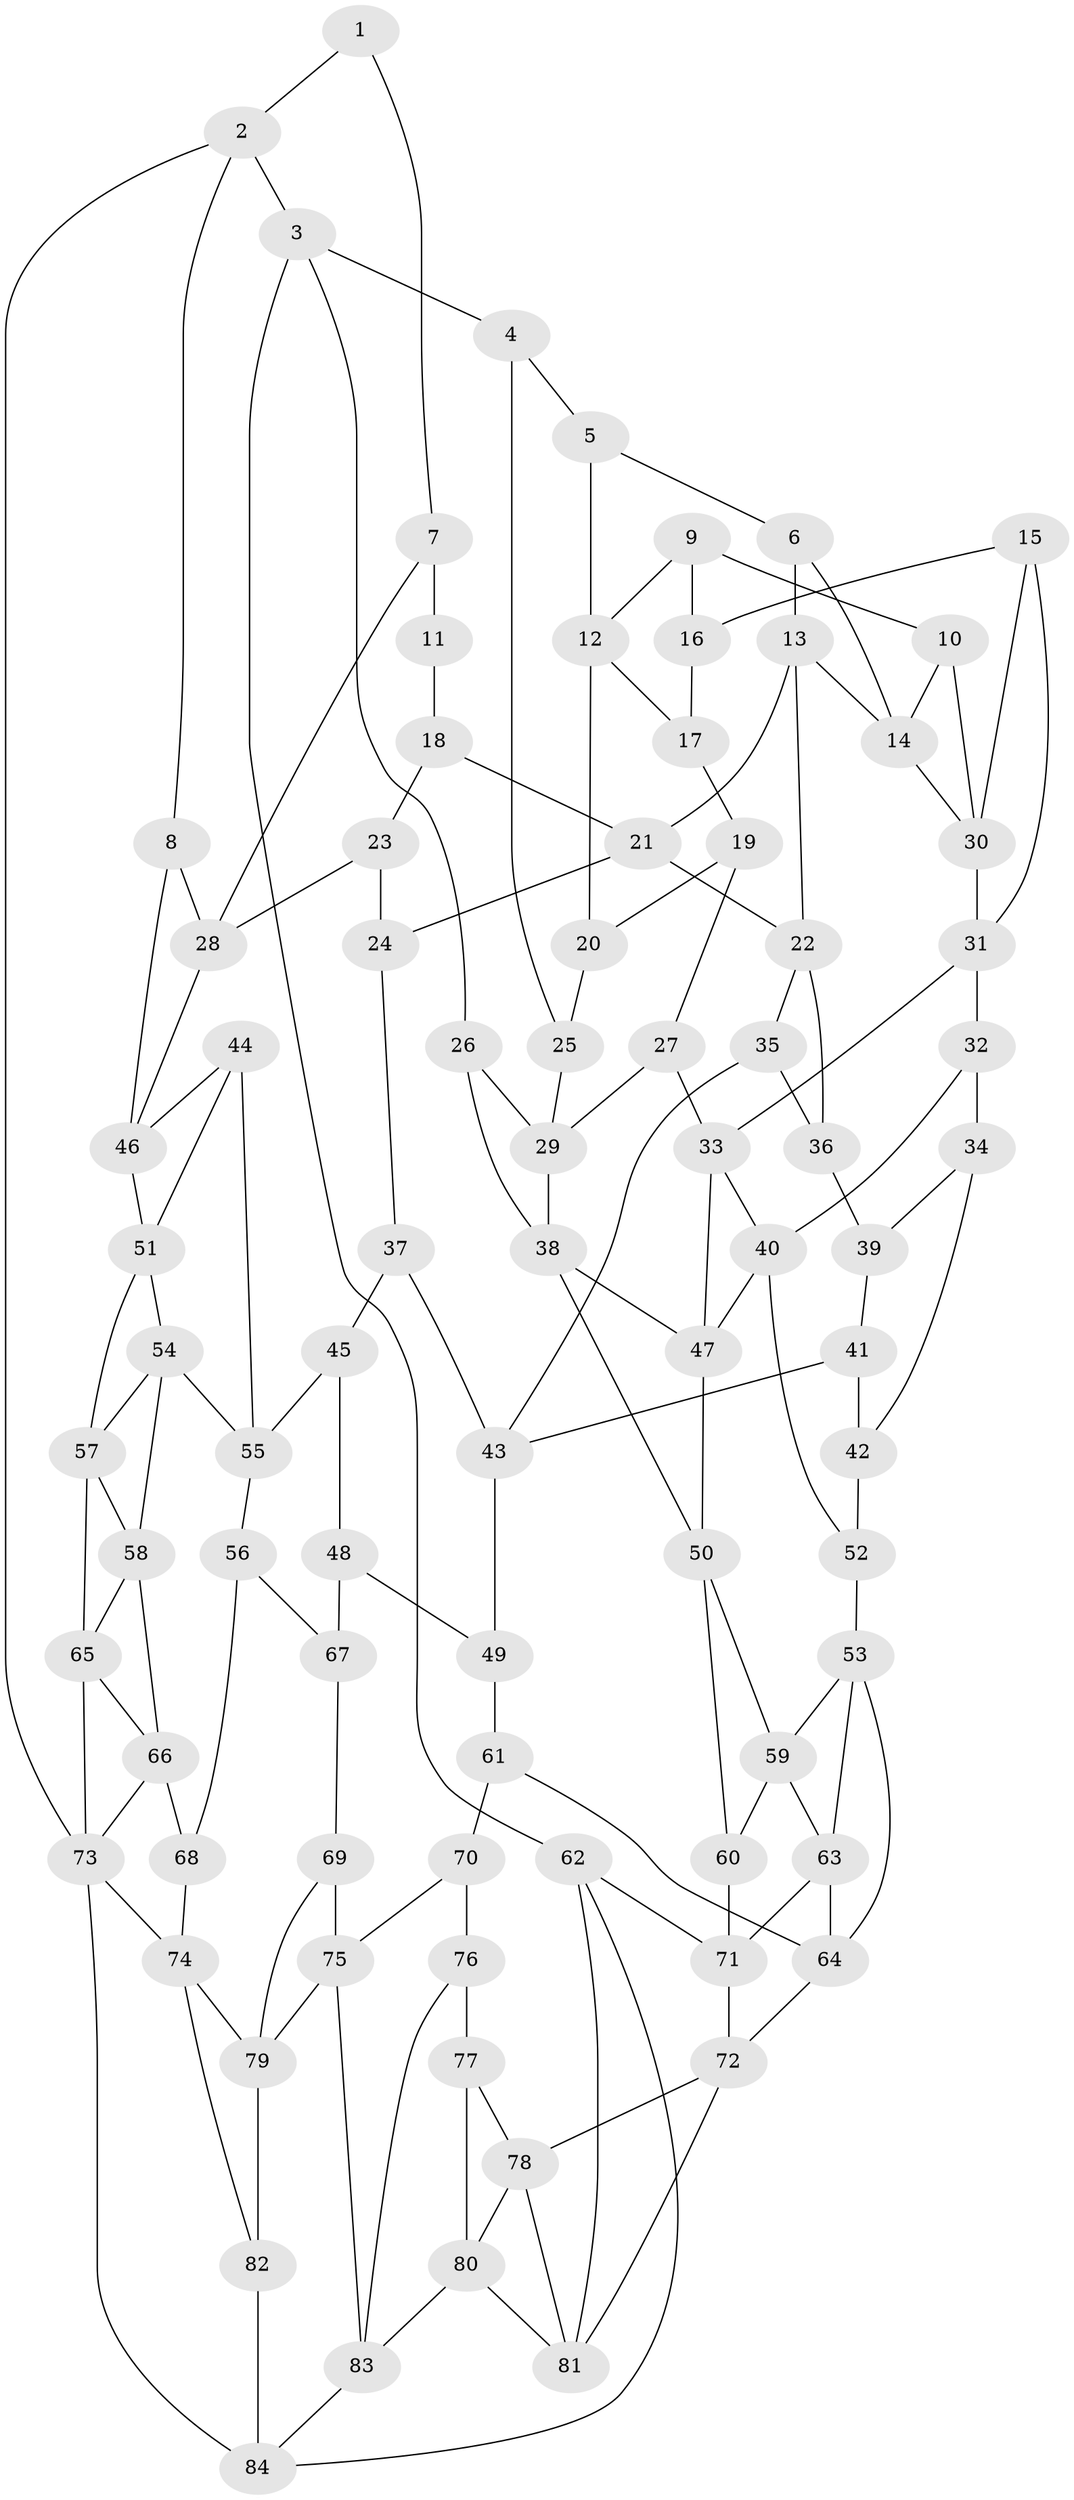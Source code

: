 // original degree distribution, {3: 0.014388489208633094, 6: 0.22302158273381295, 5: 0.5179856115107914, 4: 0.2446043165467626}
// Generated by graph-tools (version 1.1) at 2025/38/03/04/25 23:38:37]
// undirected, 84 vertices, 146 edges
graph export_dot {
  node [color=gray90,style=filled];
  1;
  2;
  3;
  4;
  5;
  6;
  7;
  8;
  9;
  10;
  11;
  12;
  13;
  14;
  15;
  16;
  17;
  18;
  19;
  20;
  21;
  22;
  23;
  24;
  25;
  26;
  27;
  28;
  29;
  30;
  31;
  32;
  33;
  34;
  35;
  36;
  37;
  38;
  39;
  40;
  41;
  42;
  43;
  44;
  45;
  46;
  47;
  48;
  49;
  50;
  51;
  52;
  53;
  54;
  55;
  56;
  57;
  58;
  59;
  60;
  61;
  62;
  63;
  64;
  65;
  66;
  67;
  68;
  69;
  70;
  71;
  72;
  73;
  74;
  75;
  76;
  77;
  78;
  79;
  80;
  81;
  82;
  83;
  84;
  1 -- 2 [weight=1.0];
  1 -- 7 [weight=1.0];
  2 -- 3 [weight=1.0];
  2 -- 8 [weight=1.0];
  2 -- 73 [weight=1.0];
  3 -- 4 [weight=1.0];
  3 -- 26 [weight=1.0];
  3 -- 62 [weight=1.0];
  4 -- 5 [weight=1.0];
  4 -- 25 [weight=1.0];
  5 -- 6 [weight=1.0];
  5 -- 12 [weight=1.0];
  6 -- 13 [weight=1.0];
  6 -- 14 [weight=1.0];
  7 -- 11 [weight=2.0];
  7 -- 28 [weight=1.0];
  8 -- 28 [weight=1.0];
  8 -- 46 [weight=1.0];
  9 -- 10 [weight=1.0];
  9 -- 12 [weight=1.0];
  9 -- 16 [weight=1.0];
  10 -- 14 [weight=1.0];
  10 -- 30 [weight=1.0];
  11 -- 18 [weight=2.0];
  12 -- 17 [weight=1.0];
  12 -- 20 [weight=1.0];
  13 -- 14 [weight=1.0];
  13 -- 21 [weight=1.0];
  13 -- 22 [weight=1.0];
  14 -- 30 [weight=1.0];
  15 -- 16 [weight=1.0];
  15 -- 30 [weight=1.0];
  15 -- 31 [weight=1.0];
  16 -- 17 [weight=2.0];
  17 -- 19 [weight=1.0];
  18 -- 21 [weight=1.0];
  18 -- 23 [weight=1.0];
  19 -- 20 [weight=1.0];
  19 -- 27 [weight=1.0];
  20 -- 25 [weight=2.0];
  21 -- 22 [weight=1.0];
  21 -- 24 [weight=1.0];
  22 -- 35 [weight=1.0];
  22 -- 36 [weight=1.0];
  23 -- 24 [weight=1.0];
  23 -- 28 [weight=1.0];
  24 -- 37 [weight=1.0];
  25 -- 29 [weight=1.0];
  26 -- 29 [weight=1.0];
  26 -- 38 [weight=1.0];
  27 -- 29 [weight=1.0];
  27 -- 33 [weight=1.0];
  28 -- 46 [weight=1.0];
  29 -- 38 [weight=1.0];
  30 -- 31 [weight=1.0];
  31 -- 32 [weight=1.0];
  31 -- 33 [weight=1.0];
  32 -- 34 [weight=1.0];
  32 -- 40 [weight=1.0];
  33 -- 40 [weight=1.0];
  33 -- 47 [weight=1.0];
  34 -- 39 [weight=1.0];
  34 -- 42 [weight=1.0];
  35 -- 36 [weight=1.0];
  35 -- 43 [weight=1.0];
  36 -- 39 [weight=2.0];
  37 -- 43 [weight=1.0];
  37 -- 45 [weight=1.0];
  38 -- 47 [weight=1.0];
  38 -- 50 [weight=1.0];
  39 -- 41 [weight=1.0];
  40 -- 47 [weight=1.0];
  40 -- 52 [weight=1.0];
  41 -- 42 [weight=1.0];
  41 -- 43 [weight=1.0];
  42 -- 52 [weight=2.0];
  43 -- 49 [weight=1.0];
  44 -- 46 [weight=1.0];
  44 -- 51 [weight=1.0];
  44 -- 55 [weight=1.0];
  45 -- 48 [weight=1.0];
  45 -- 55 [weight=1.0];
  46 -- 51 [weight=1.0];
  47 -- 50 [weight=1.0];
  48 -- 49 [weight=1.0];
  48 -- 67 [weight=2.0];
  49 -- 61 [weight=1.0];
  50 -- 59 [weight=1.0];
  50 -- 60 [weight=1.0];
  51 -- 54 [weight=1.0];
  51 -- 57 [weight=1.0];
  52 -- 53 [weight=1.0];
  53 -- 59 [weight=1.0];
  53 -- 63 [weight=1.0];
  53 -- 64 [weight=1.0];
  54 -- 55 [weight=1.0];
  54 -- 57 [weight=1.0];
  54 -- 58 [weight=1.0];
  55 -- 56 [weight=1.0];
  56 -- 67 [weight=1.0];
  56 -- 68 [weight=1.0];
  57 -- 58 [weight=1.0];
  57 -- 65 [weight=1.0];
  58 -- 65 [weight=1.0];
  58 -- 66 [weight=1.0];
  59 -- 60 [weight=1.0];
  59 -- 63 [weight=1.0];
  60 -- 71 [weight=1.0];
  61 -- 64 [weight=1.0];
  61 -- 70 [weight=1.0];
  62 -- 71 [weight=1.0];
  62 -- 81 [weight=1.0];
  62 -- 84 [weight=1.0];
  63 -- 64 [weight=1.0];
  63 -- 71 [weight=1.0];
  64 -- 72 [weight=1.0];
  65 -- 66 [weight=1.0];
  65 -- 73 [weight=1.0];
  66 -- 68 [weight=1.0];
  66 -- 73 [weight=1.0];
  67 -- 69 [weight=1.0];
  68 -- 74 [weight=1.0];
  69 -- 75 [weight=1.0];
  69 -- 79 [weight=1.0];
  70 -- 75 [weight=1.0];
  70 -- 76 [weight=1.0];
  71 -- 72 [weight=1.0];
  72 -- 78 [weight=1.0];
  72 -- 81 [weight=1.0];
  73 -- 74 [weight=1.0];
  73 -- 84 [weight=1.0];
  74 -- 79 [weight=1.0];
  74 -- 82 [weight=1.0];
  75 -- 79 [weight=1.0];
  75 -- 83 [weight=1.0];
  76 -- 77 [weight=2.0];
  76 -- 83 [weight=1.0];
  77 -- 78 [weight=1.0];
  77 -- 80 [weight=1.0];
  78 -- 80 [weight=1.0];
  78 -- 81 [weight=1.0];
  79 -- 82 [weight=1.0];
  80 -- 81 [weight=1.0];
  80 -- 83 [weight=1.0];
  82 -- 84 [weight=2.0];
  83 -- 84 [weight=1.0];
}
